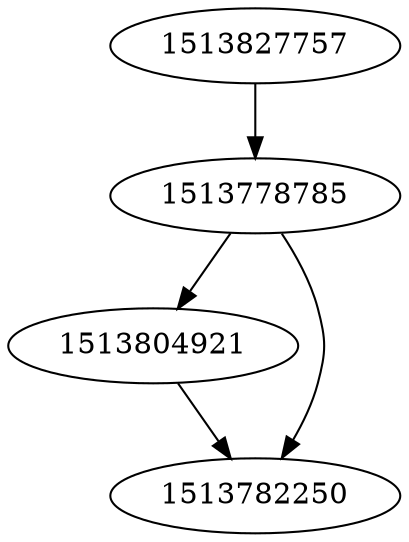 strict digraph  {
1513804921;
1513782250;
1513827757;
1513778785;
1513804921 -> 1513782250;
1513827757 -> 1513778785;
1513778785 -> 1513804921;
1513778785 -> 1513782250;
}
